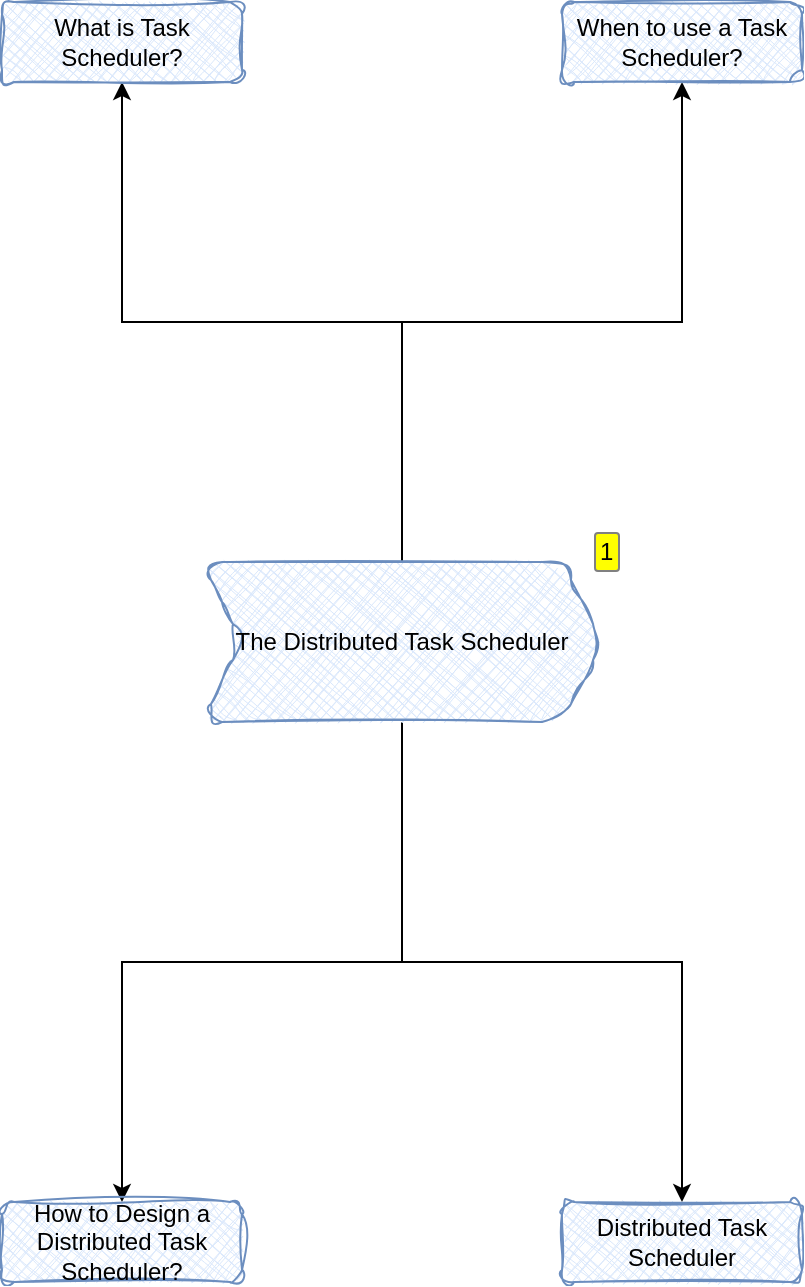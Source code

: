 <mxfile version="24.6.0" type="github">
  <diagram name="The Distributed Task Scheduler" id="Ux5SmqHkXBmoE8T36Ttg">
    <mxGraphModel dx="1742" dy="598" grid="1" gridSize="10" guides="1" tooltips="1" connect="1" arrows="1" fold="1" page="1" pageScale="1" pageWidth="850" pageHeight="1100" math="0" shadow="0">
      <root>
        <mxCell id="0" />
        <mxCell id="1" parent="0" />
        <mxCell id="6HLFTszCQUKlmDEo8S2R-3" value="" style="edgeStyle=orthogonalEdgeStyle;rounded=0;hachureGap=4;orthogonalLoop=1;jettySize=auto;html=1;fontFamily=Architects Daughter;fontSource=https%3A%2F%2Ffonts.googleapis.com%2Fcss%3Ffamily%3DArchitects%2BDaughter;" edge="1" parent="1" source="6HLFTszCQUKlmDEo8S2R-1" target="6HLFTszCQUKlmDEo8S2R-2">
          <mxGeometry relative="1" as="geometry" />
        </mxCell>
        <mxCell id="6HLFTszCQUKlmDEo8S2R-5" value="" style="edgeStyle=orthogonalEdgeStyle;shape=connector;rounded=0;hachureGap=4;orthogonalLoop=1;jettySize=auto;html=1;strokeColor=default;align=center;verticalAlign=middle;fontFamily=Architects Daughter;fontSource=https%3A%2F%2Ffonts.googleapis.com%2Fcss%3Ffamily%3DArchitects%2BDaughter;fontSize=11;fontColor=default;labelBackgroundColor=default;endArrow=classic;" edge="1" parent="1" source="6HLFTszCQUKlmDEo8S2R-1" target="6HLFTszCQUKlmDEo8S2R-4">
          <mxGeometry relative="1" as="geometry" />
        </mxCell>
        <mxCell id="6HLFTszCQUKlmDEo8S2R-7" value="" style="edgeStyle=orthogonalEdgeStyle;shape=connector;rounded=0;hachureGap=4;orthogonalLoop=1;jettySize=auto;html=1;strokeColor=default;align=center;verticalAlign=middle;fontFamily=Architects Daughter;fontSource=https%3A%2F%2Ffonts.googleapis.com%2Fcss%3Ffamily%3DArchitects%2BDaughter;fontSize=11;fontColor=default;labelBackgroundColor=default;endArrow=classic;" edge="1" parent="1" source="6HLFTszCQUKlmDEo8S2R-1" target="6HLFTszCQUKlmDEo8S2R-6">
          <mxGeometry relative="1" as="geometry" />
        </mxCell>
        <mxCell id="6HLFTszCQUKlmDEo8S2R-9" value="" style="edgeStyle=orthogonalEdgeStyle;shape=connector;rounded=0;hachureGap=4;orthogonalLoop=1;jettySize=auto;html=1;strokeColor=default;align=center;verticalAlign=middle;fontFamily=Architects Daughter;fontSource=https%3A%2F%2Ffonts.googleapis.com%2Fcss%3Ffamily%3DArchitects%2BDaughter;fontSize=11;fontColor=default;labelBackgroundColor=default;endArrow=classic;" edge="1" parent="1" source="6HLFTszCQUKlmDEo8S2R-1" target="6HLFTszCQUKlmDEo8S2R-8">
          <mxGeometry relative="1" as="geometry" />
        </mxCell>
        <mxCell id="6HLFTszCQUKlmDEo8S2R-1" value="The Distributed Task Scheduler" style="shape=step;perimeter=stepPerimeter;whiteSpace=wrap;html=1;fixedSize=1;sketch=1;curveFitting=1;jiggle=2;shadow=0;rounded=1;fillStyle=cross-hatch;fillColor=#dae8fc;strokeColor=#6c8ebf;treeFolding=1;treeMoving=1;enumerate=1;" vertex="1" parent="1">
          <mxGeometry y="520" width="200" height="80" as="geometry" />
        </mxCell>
        <UserObject label="What is Task Scheduler?" tooltip="A task is a piece of computational work that requires resources (CPU time, memory, storage, network bandwidth, and so on) for some specified time. For example, uploading a photo or a video on Facebook or Instagram consists of the following background tasks:&#xa;&#xa;    Encode the photo or video in multiple resolutions.&#xa;    Validate the photo or video to check for content monetization copyrights, and many more.&#xa;&#xa;The successful execution of all the above tasks makes the photo or video visible. However, a photo and video uploader does not need to stop the above tasks to complete.&#xa;&#xa;Another example is when we post a comment on Facebook. We don’t hold the comment poster until that comment is delivered to all the followers. That delivery is delegated to an asynchronous task scheduler to do offline.&#xa;&#xa;In a system, many tasks contend for limited computational resources. A system that mediates between tasks and resources by intelligently allocating resources to tasks so that task-level and system-level goals are met is called a task scheduler." id="6HLFTszCQUKlmDEo8S2R-2">
          <mxCell style="whiteSpace=wrap;html=1;fillColor=#dae8fc;strokeColor=#6c8ebf;sketch=1;curveFitting=1;jiggle=2;shadow=0;rounded=1;fillStyle=cross-hatch;" vertex="1" parent="1">
            <mxGeometry x="-100" y="240" width="120" height="40" as="geometry" />
          </mxCell>
        </UserObject>
        <mxCell id="6HLFTszCQUKlmDEo8S2R-4" value="When to use a Task Scheduler?" style="whiteSpace=wrap;html=1;fillColor=#dae8fc;strokeColor=#6c8ebf;sketch=1;curveFitting=1;jiggle=2;shadow=0;rounded=1;fillStyle=cross-hatch;" vertex="1" parent="1">
          <mxGeometry x="180" y="240" width="120" height="40" as="geometry" />
        </mxCell>
        <mxCell id="6HLFTszCQUKlmDEo8S2R-6" value="Distributed Task Scheduler" style="whiteSpace=wrap;html=1;fillColor=#dae8fc;strokeColor=#6c8ebf;sketch=1;curveFitting=1;jiggle=2;shadow=0;rounded=1;fillStyle=cross-hatch;" vertex="1" parent="1">
          <mxGeometry x="180" y="840" width="120" height="40" as="geometry" />
        </mxCell>
        <mxCell id="6HLFTszCQUKlmDEo8S2R-8" value="How to Design a Distributed Task Scheduler?" style="whiteSpace=wrap;html=1;fillColor=#dae8fc;strokeColor=#6c8ebf;sketch=1;curveFitting=1;jiggle=2;shadow=0;rounded=1;fillStyle=cross-hatch;" vertex="1" parent="1">
          <mxGeometry x="-100" y="840" width="120" height="40" as="geometry" />
        </mxCell>
      </root>
    </mxGraphModel>
  </diagram>
</mxfile>
